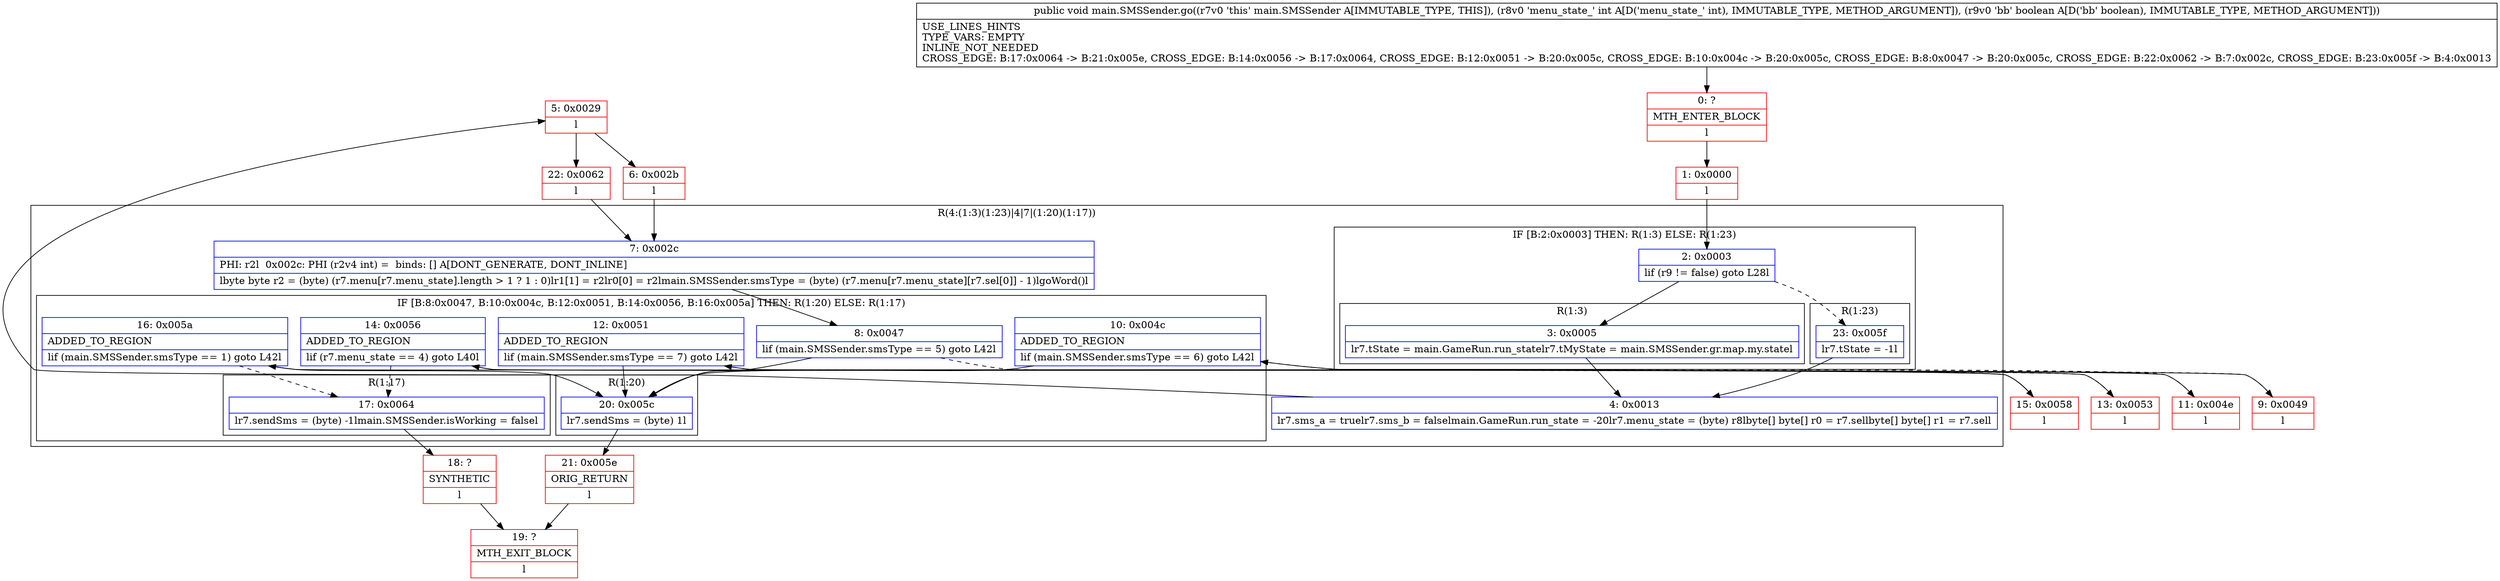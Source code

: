 digraph "CFG formain.SMSSender.go(IZ)V" {
subgraph cluster_Region_1128027574 {
label = "R(4:(1:3)(1:23)|4|7|(1:20)(1:17))";
node [shape=record,color=blue];
subgraph cluster_IfRegion_949729245 {
label = "IF [B:2:0x0003] THEN: R(1:3) ELSE: R(1:23)";
node [shape=record,color=blue];
Node_2 [shape=record,label="{2\:\ 0x0003|lif (r9 != false) goto L28l}"];
subgraph cluster_Region_70829213 {
label = "R(1:3)";
node [shape=record,color=blue];
Node_3 [shape=record,label="{3\:\ 0x0005|lr7.tState = main.GameRun.run_statelr7.tMyState = main.SMSSender.gr.map.my.statel}"];
}
subgraph cluster_Region_1568418395 {
label = "R(1:23)";
node [shape=record,color=blue];
Node_23 [shape=record,label="{23\:\ 0x005f|lr7.tState = \-1l}"];
}
}
Node_4 [shape=record,label="{4\:\ 0x0013|lr7.sms_a = truelr7.sms_b = falselmain.GameRun.run_state = \-20lr7.menu_state = (byte) r8lbyte[] byte[] r0 = r7.sellbyte[] byte[] r1 = r7.sell}"];
Node_7 [shape=record,label="{7\:\ 0x002c|PHI: r2l  0x002c: PHI (r2v4 int) =  binds: [] A[DONT_GENERATE, DONT_INLINE]\l|lbyte byte r2 = (byte) (r7.menu[r7.menu_state].length \> 1 ? 1 : 0)lr1[1] = r2lr0[0] = r2lmain.SMSSender.smsType = (byte) (r7.menu[r7.menu_state][r7.sel[0]] \- 1)lgoWord()l}"];
subgraph cluster_IfRegion_1406866447 {
label = "IF [B:8:0x0047, B:10:0x004c, B:12:0x0051, B:14:0x0056, B:16:0x005a] THEN: R(1:20) ELSE: R(1:17)";
node [shape=record,color=blue];
Node_8 [shape=record,label="{8\:\ 0x0047|lif (main.SMSSender.smsType == 5) goto L42l}"];
Node_10 [shape=record,label="{10\:\ 0x004c|ADDED_TO_REGION\l|lif (main.SMSSender.smsType == 6) goto L42l}"];
Node_12 [shape=record,label="{12\:\ 0x0051|ADDED_TO_REGION\l|lif (main.SMSSender.smsType == 7) goto L42l}"];
Node_14 [shape=record,label="{14\:\ 0x0056|ADDED_TO_REGION\l|lif (r7.menu_state == 4) goto L40l}"];
Node_16 [shape=record,label="{16\:\ 0x005a|ADDED_TO_REGION\l|lif (main.SMSSender.smsType == 1) goto L42l}"];
subgraph cluster_Region_916153590 {
label = "R(1:20)";
node [shape=record,color=blue];
Node_20 [shape=record,label="{20\:\ 0x005c|lr7.sendSms = (byte) 1l}"];
}
subgraph cluster_Region_1950700180 {
label = "R(1:17)";
node [shape=record,color=blue];
Node_17 [shape=record,label="{17\:\ 0x0064|lr7.sendSms = (byte) \-1lmain.SMSSender.isWorking = falsel}"];
}
}
}
Node_0 [shape=record,color=red,label="{0\:\ ?|MTH_ENTER_BLOCK\l|l}"];
Node_1 [shape=record,color=red,label="{1\:\ 0x0000|l}"];
Node_5 [shape=record,color=red,label="{5\:\ 0x0029|l}"];
Node_6 [shape=record,color=red,label="{6\:\ 0x002b|l}"];
Node_9 [shape=record,color=red,label="{9\:\ 0x0049|l}"];
Node_11 [shape=record,color=red,label="{11\:\ 0x004e|l}"];
Node_13 [shape=record,color=red,label="{13\:\ 0x0053|l}"];
Node_15 [shape=record,color=red,label="{15\:\ 0x0058|l}"];
Node_18 [shape=record,color=red,label="{18\:\ ?|SYNTHETIC\l|l}"];
Node_19 [shape=record,color=red,label="{19\:\ ?|MTH_EXIT_BLOCK\l|l}"];
Node_21 [shape=record,color=red,label="{21\:\ 0x005e|ORIG_RETURN\l|l}"];
Node_22 [shape=record,color=red,label="{22\:\ 0x0062|l}"];
MethodNode[shape=record,label="{public void main.SMSSender.go((r7v0 'this' main.SMSSender A[IMMUTABLE_TYPE, THIS]), (r8v0 'menu_state_' int A[D('menu_state_' int), IMMUTABLE_TYPE, METHOD_ARGUMENT]), (r9v0 'bb' boolean A[D('bb' boolean), IMMUTABLE_TYPE, METHOD_ARGUMENT]))  | USE_LINES_HINTS\lTYPE_VARS: EMPTY\lINLINE_NOT_NEEDED\lCROSS_EDGE: B:17:0x0064 \-\> B:21:0x005e, CROSS_EDGE: B:14:0x0056 \-\> B:17:0x0064, CROSS_EDGE: B:12:0x0051 \-\> B:20:0x005c, CROSS_EDGE: B:10:0x004c \-\> B:20:0x005c, CROSS_EDGE: B:8:0x0047 \-\> B:20:0x005c, CROSS_EDGE: B:22:0x0062 \-\> B:7:0x002c, CROSS_EDGE: B:23:0x005f \-\> B:4:0x0013\l}"];
MethodNode -> Node_0;
Node_2 -> Node_3;
Node_2 -> Node_23[style=dashed];
Node_3 -> Node_4;
Node_23 -> Node_4;
Node_4 -> Node_5;
Node_7 -> Node_8;
Node_8 -> Node_9[style=dashed];
Node_8 -> Node_20;
Node_10 -> Node_11[style=dashed];
Node_10 -> Node_20;
Node_12 -> Node_13[style=dashed];
Node_12 -> Node_20;
Node_14 -> Node_15;
Node_14 -> Node_17[style=dashed];
Node_16 -> Node_20;
Node_16 -> Node_17[style=dashed];
Node_20 -> Node_21;
Node_17 -> Node_18;
Node_0 -> Node_1;
Node_1 -> Node_2;
Node_5 -> Node_6;
Node_5 -> Node_22;
Node_6 -> Node_7;
Node_9 -> Node_10;
Node_11 -> Node_12;
Node_13 -> Node_14;
Node_15 -> Node_16;
Node_18 -> Node_19;
Node_21 -> Node_19;
Node_22 -> Node_7;
}

